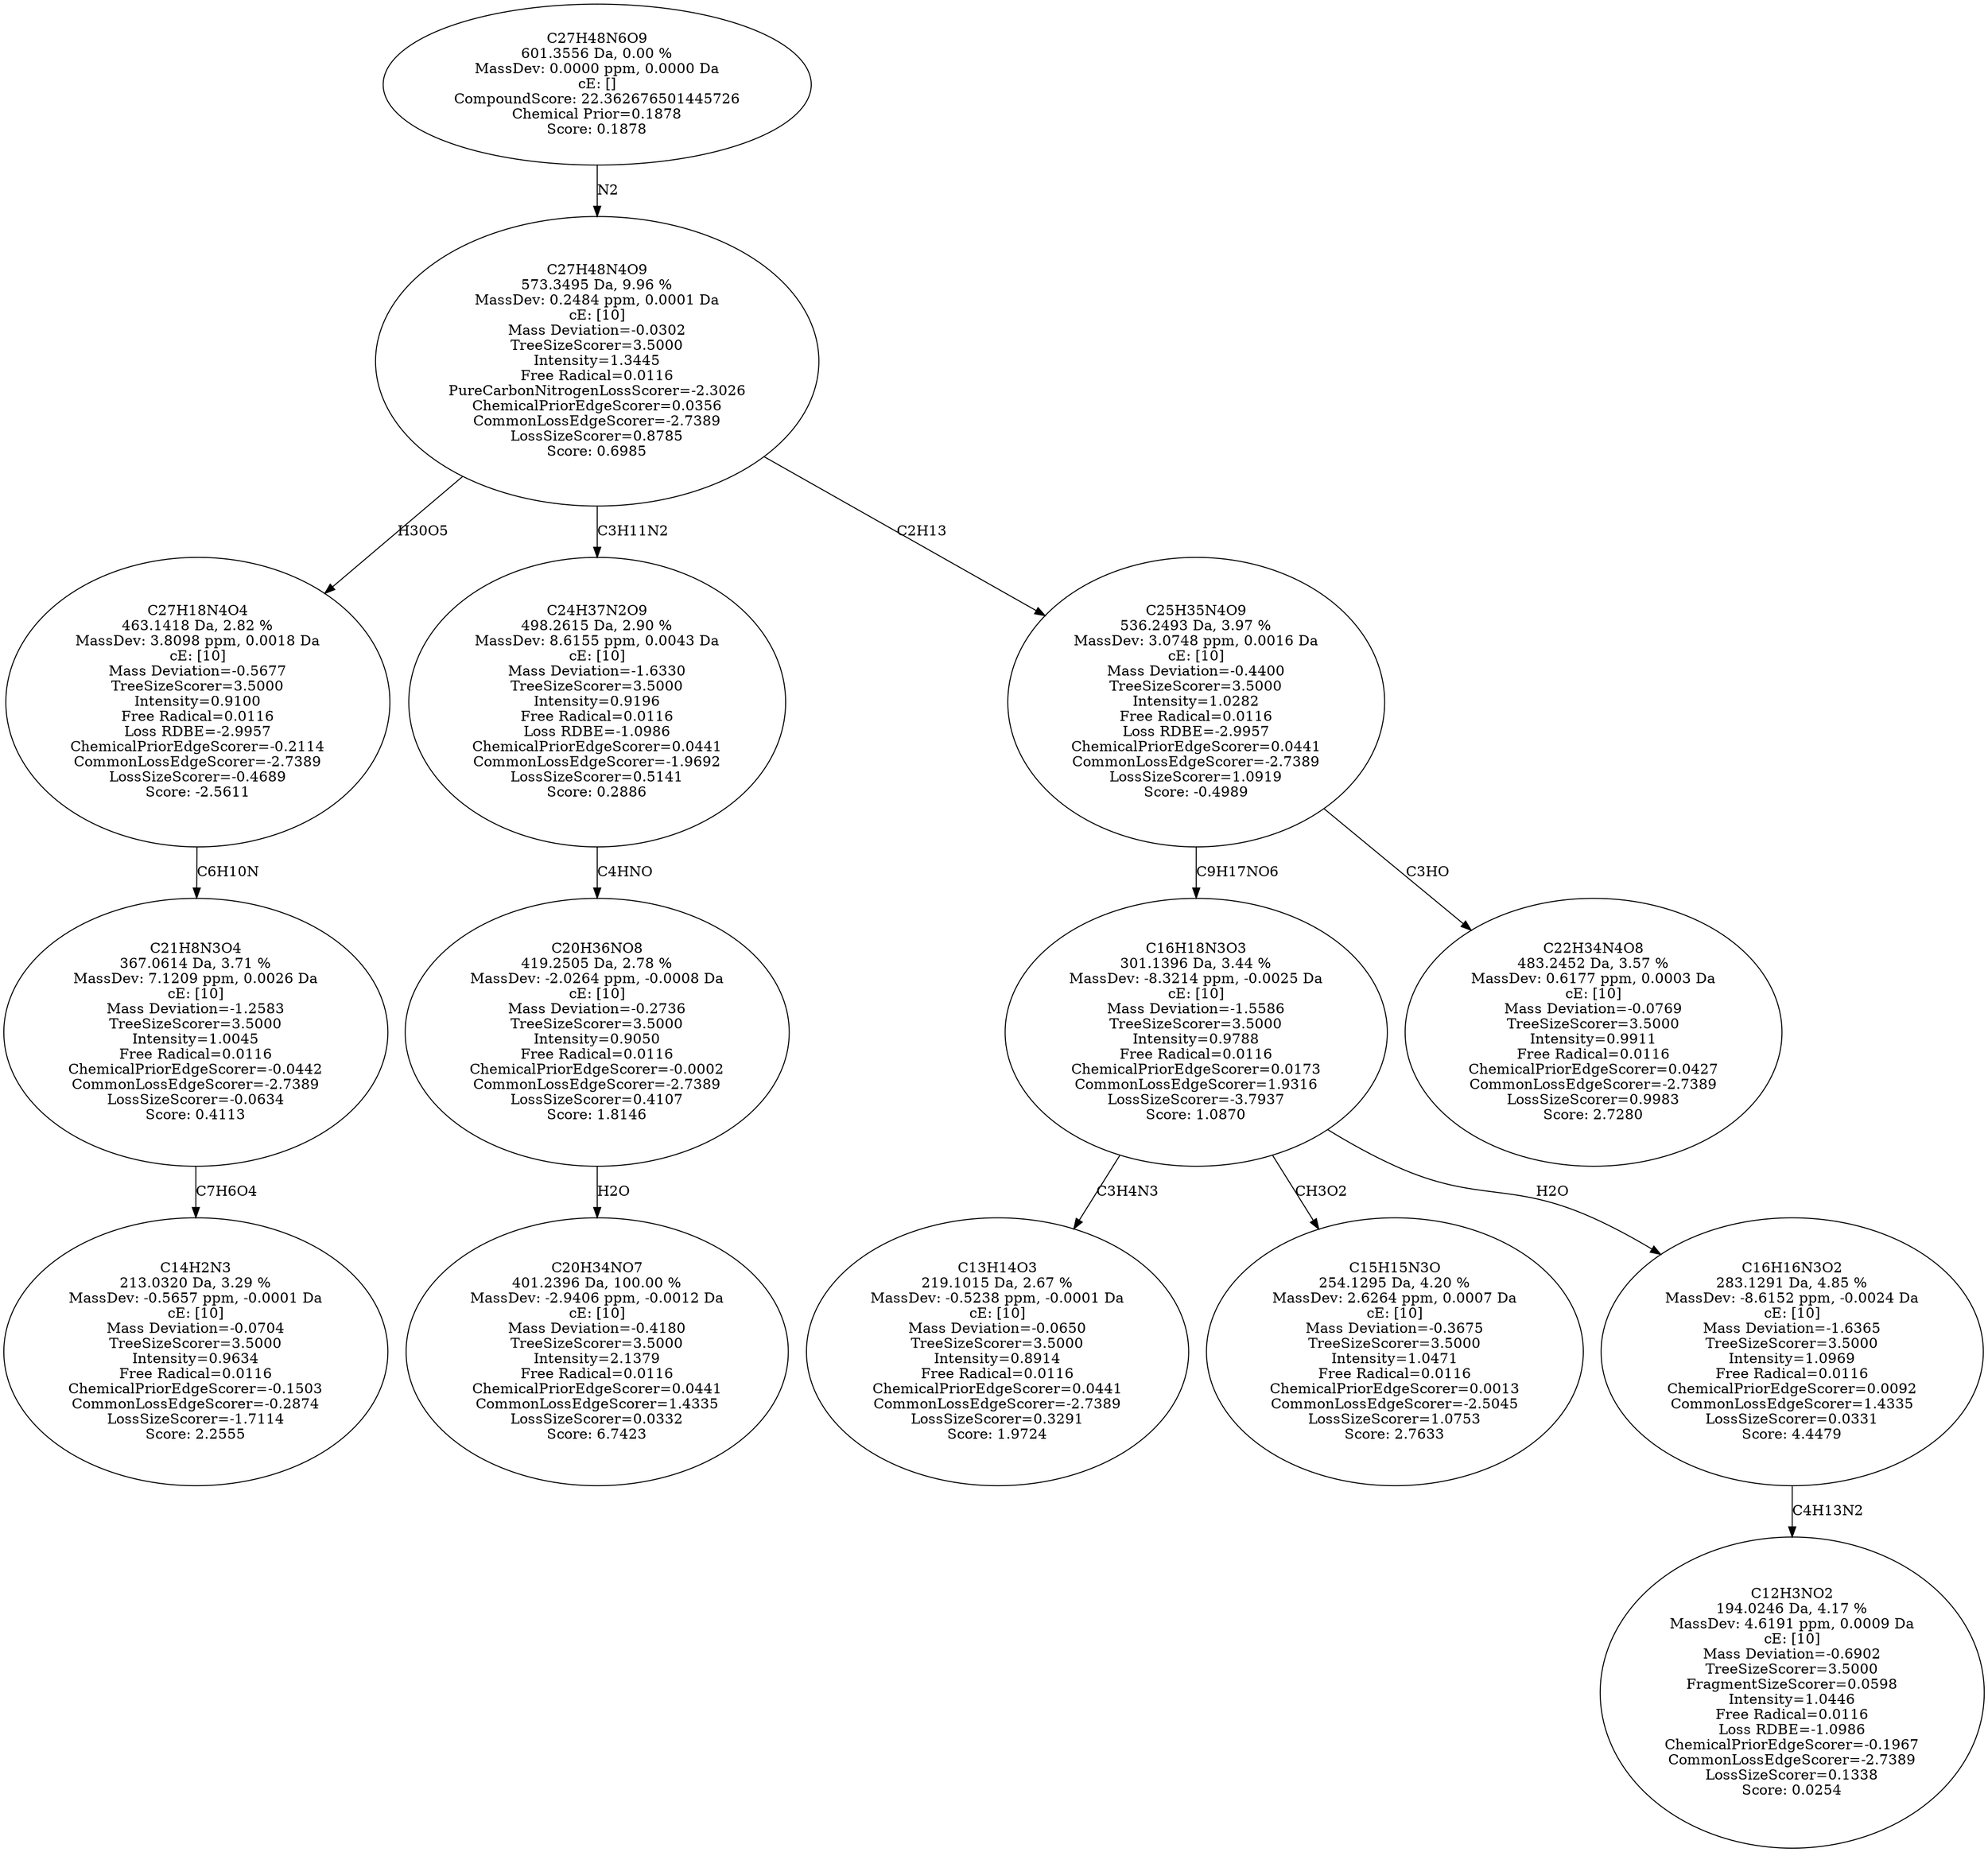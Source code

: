 strict digraph {
v1 [label="C14H2N3\n213.0320 Da, 3.29 %\nMassDev: -0.5657 ppm, -0.0001 Da\ncE: [10]\nMass Deviation=-0.0704\nTreeSizeScorer=3.5000\nIntensity=0.9634\nFree Radical=0.0116\nChemicalPriorEdgeScorer=-0.1503\nCommonLossEdgeScorer=-0.2874\nLossSizeScorer=-1.7114\nScore: 2.2555"];
v2 [label="C21H8N3O4\n367.0614 Da, 3.71 %\nMassDev: 7.1209 ppm, 0.0026 Da\ncE: [10]\nMass Deviation=-1.2583\nTreeSizeScorer=3.5000\nIntensity=1.0045\nFree Radical=0.0116\nChemicalPriorEdgeScorer=-0.0442\nCommonLossEdgeScorer=-2.7389\nLossSizeScorer=-0.0634\nScore: 0.4113"];
v3 [label="C27H18N4O4\n463.1418 Da, 2.82 %\nMassDev: 3.8098 ppm, 0.0018 Da\ncE: [10]\nMass Deviation=-0.5677\nTreeSizeScorer=3.5000\nIntensity=0.9100\nFree Radical=0.0116\nLoss RDBE=-2.9957\nChemicalPriorEdgeScorer=-0.2114\nCommonLossEdgeScorer=-2.7389\nLossSizeScorer=-0.4689\nScore: -2.5611"];
v4 [label="C20H34NO7\n401.2396 Da, 100.00 %\nMassDev: -2.9406 ppm, -0.0012 Da\ncE: [10]\nMass Deviation=-0.4180\nTreeSizeScorer=3.5000\nIntensity=2.1379\nFree Radical=0.0116\nChemicalPriorEdgeScorer=0.0441\nCommonLossEdgeScorer=1.4335\nLossSizeScorer=0.0332\nScore: 6.7423"];
v5 [label="C20H36NO8\n419.2505 Da, 2.78 %\nMassDev: -2.0264 ppm, -0.0008 Da\ncE: [10]\nMass Deviation=-0.2736\nTreeSizeScorer=3.5000\nIntensity=0.9050\nFree Radical=0.0116\nChemicalPriorEdgeScorer=-0.0002\nCommonLossEdgeScorer=-2.7389\nLossSizeScorer=0.4107\nScore: 1.8146"];
v6 [label="C24H37N2O9\n498.2615 Da, 2.90 %\nMassDev: 8.6155 ppm, 0.0043 Da\ncE: [10]\nMass Deviation=-1.6330\nTreeSizeScorer=3.5000\nIntensity=0.9196\nFree Radical=0.0116\nLoss RDBE=-1.0986\nChemicalPriorEdgeScorer=0.0441\nCommonLossEdgeScorer=-1.9692\nLossSizeScorer=0.5141\nScore: 0.2886"];
v7 [label="C13H14O3\n219.1015 Da, 2.67 %\nMassDev: -0.5238 ppm, -0.0001 Da\ncE: [10]\nMass Deviation=-0.0650\nTreeSizeScorer=3.5000\nIntensity=0.8914\nFree Radical=0.0116\nChemicalPriorEdgeScorer=0.0441\nCommonLossEdgeScorer=-2.7389\nLossSizeScorer=0.3291\nScore: 1.9724"];
v8 [label="C15H15N3O\n254.1295 Da, 4.20 %\nMassDev: 2.6264 ppm, 0.0007 Da\ncE: [10]\nMass Deviation=-0.3675\nTreeSizeScorer=3.5000\nIntensity=1.0471\nFree Radical=0.0116\nChemicalPriorEdgeScorer=0.0013\nCommonLossEdgeScorer=-2.5045\nLossSizeScorer=1.0753\nScore: 2.7633"];
v9 [label="C12H3NO2\n194.0246 Da, 4.17 %\nMassDev: 4.6191 ppm, 0.0009 Da\ncE: [10]\nMass Deviation=-0.6902\nTreeSizeScorer=3.5000\nFragmentSizeScorer=0.0598\nIntensity=1.0446\nFree Radical=0.0116\nLoss RDBE=-1.0986\nChemicalPriorEdgeScorer=-0.1967\nCommonLossEdgeScorer=-2.7389\nLossSizeScorer=0.1338\nScore: 0.0254"];
v10 [label="C16H16N3O2\n283.1291 Da, 4.85 %\nMassDev: -8.6152 ppm, -0.0024 Da\ncE: [10]\nMass Deviation=-1.6365\nTreeSizeScorer=3.5000\nIntensity=1.0969\nFree Radical=0.0116\nChemicalPriorEdgeScorer=0.0092\nCommonLossEdgeScorer=1.4335\nLossSizeScorer=0.0331\nScore: 4.4479"];
v11 [label="C16H18N3O3\n301.1396 Da, 3.44 %\nMassDev: -8.3214 ppm, -0.0025 Da\ncE: [10]\nMass Deviation=-1.5586\nTreeSizeScorer=3.5000\nIntensity=0.9788\nFree Radical=0.0116\nChemicalPriorEdgeScorer=0.0173\nCommonLossEdgeScorer=1.9316\nLossSizeScorer=-3.7937\nScore: 1.0870"];
v12 [label="C22H34N4O8\n483.2452 Da, 3.57 %\nMassDev: 0.6177 ppm, 0.0003 Da\ncE: [10]\nMass Deviation=-0.0769\nTreeSizeScorer=3.5000\nIntensity=0.9911\nFree Radical=0.0116\nChemicalPriorEdgeScorer=0.0427\nCommonLossEdgeScorer=-2.7389\nLossSizeScorer=0.9983\nScore: 2.7280"];
v13 [label="C25H35N4O9\n536.2493 Da, 3.97 %\nMassDev: 3.0748 ppm, 0.0016 Da\ncE: [10]\nMass Deviation=-0.4400\nTreeSizeScorer=3.5000\nIntensity=1.0282\nFree Radical=0.0116\nLoss RDBE=-2.9957\nChemicalPriorEdgeScorer=0.0441\nCommonLossEdgeScorer=-2.7389\nLossSizeScorer=1.0919\nScore: -0.4989"];
v14 [label="C27H48N4O9\n573.3495 Da, 9.96 %\nMassDev: 0.2484 ppm, 0.0001 Da\ncE: [10]\nMass Deviation=-0.0302\nTreeSizeScorer=3.5000\nIntensity=1.3445\nFree Radical=0.0116\nPureCarbonNitrogenLossScorer=-2.3026\nChemicalPriorEdgeScorer=0.0356\nCommonLossEdgeScorer=-2.7389\nLossSizeScorer=0.8785\nScore: 0.6985"];
v15 [label="C27H48N6O9\n601.3556 Da, 0.00 %\nMassDev: 0.0000 ppm, 0.0000 Da\ncE: []\nCompoundScore: 22.362676501445726\nChemical Prior=0.1878\nScore: 0.1878"];
v2 -> v1 [label="C7H6O4"];
v3 -> v2 [label="C6H10N"];
v14 -> v3 [label="H30O5"];
v5 -> v4 [label="H2O"];
v6 -> v5 [label="C4HNO"];
v14 -> v6 [label="C3H11N2"];
v11 -> v7 [label="C3H4N3"];
v11 -> v8 [label="CH3O2"];
v10 -> v9 [label="C4H13N2"];
v11 -> v10 [label="H2O"];
v13 -> v11 [label="C9H17NO6"];
v13 -> v12 [label="C3HO"];
v14 -> v13 [label="C2H13"];
v15 -> v14 [label="N2"];
}